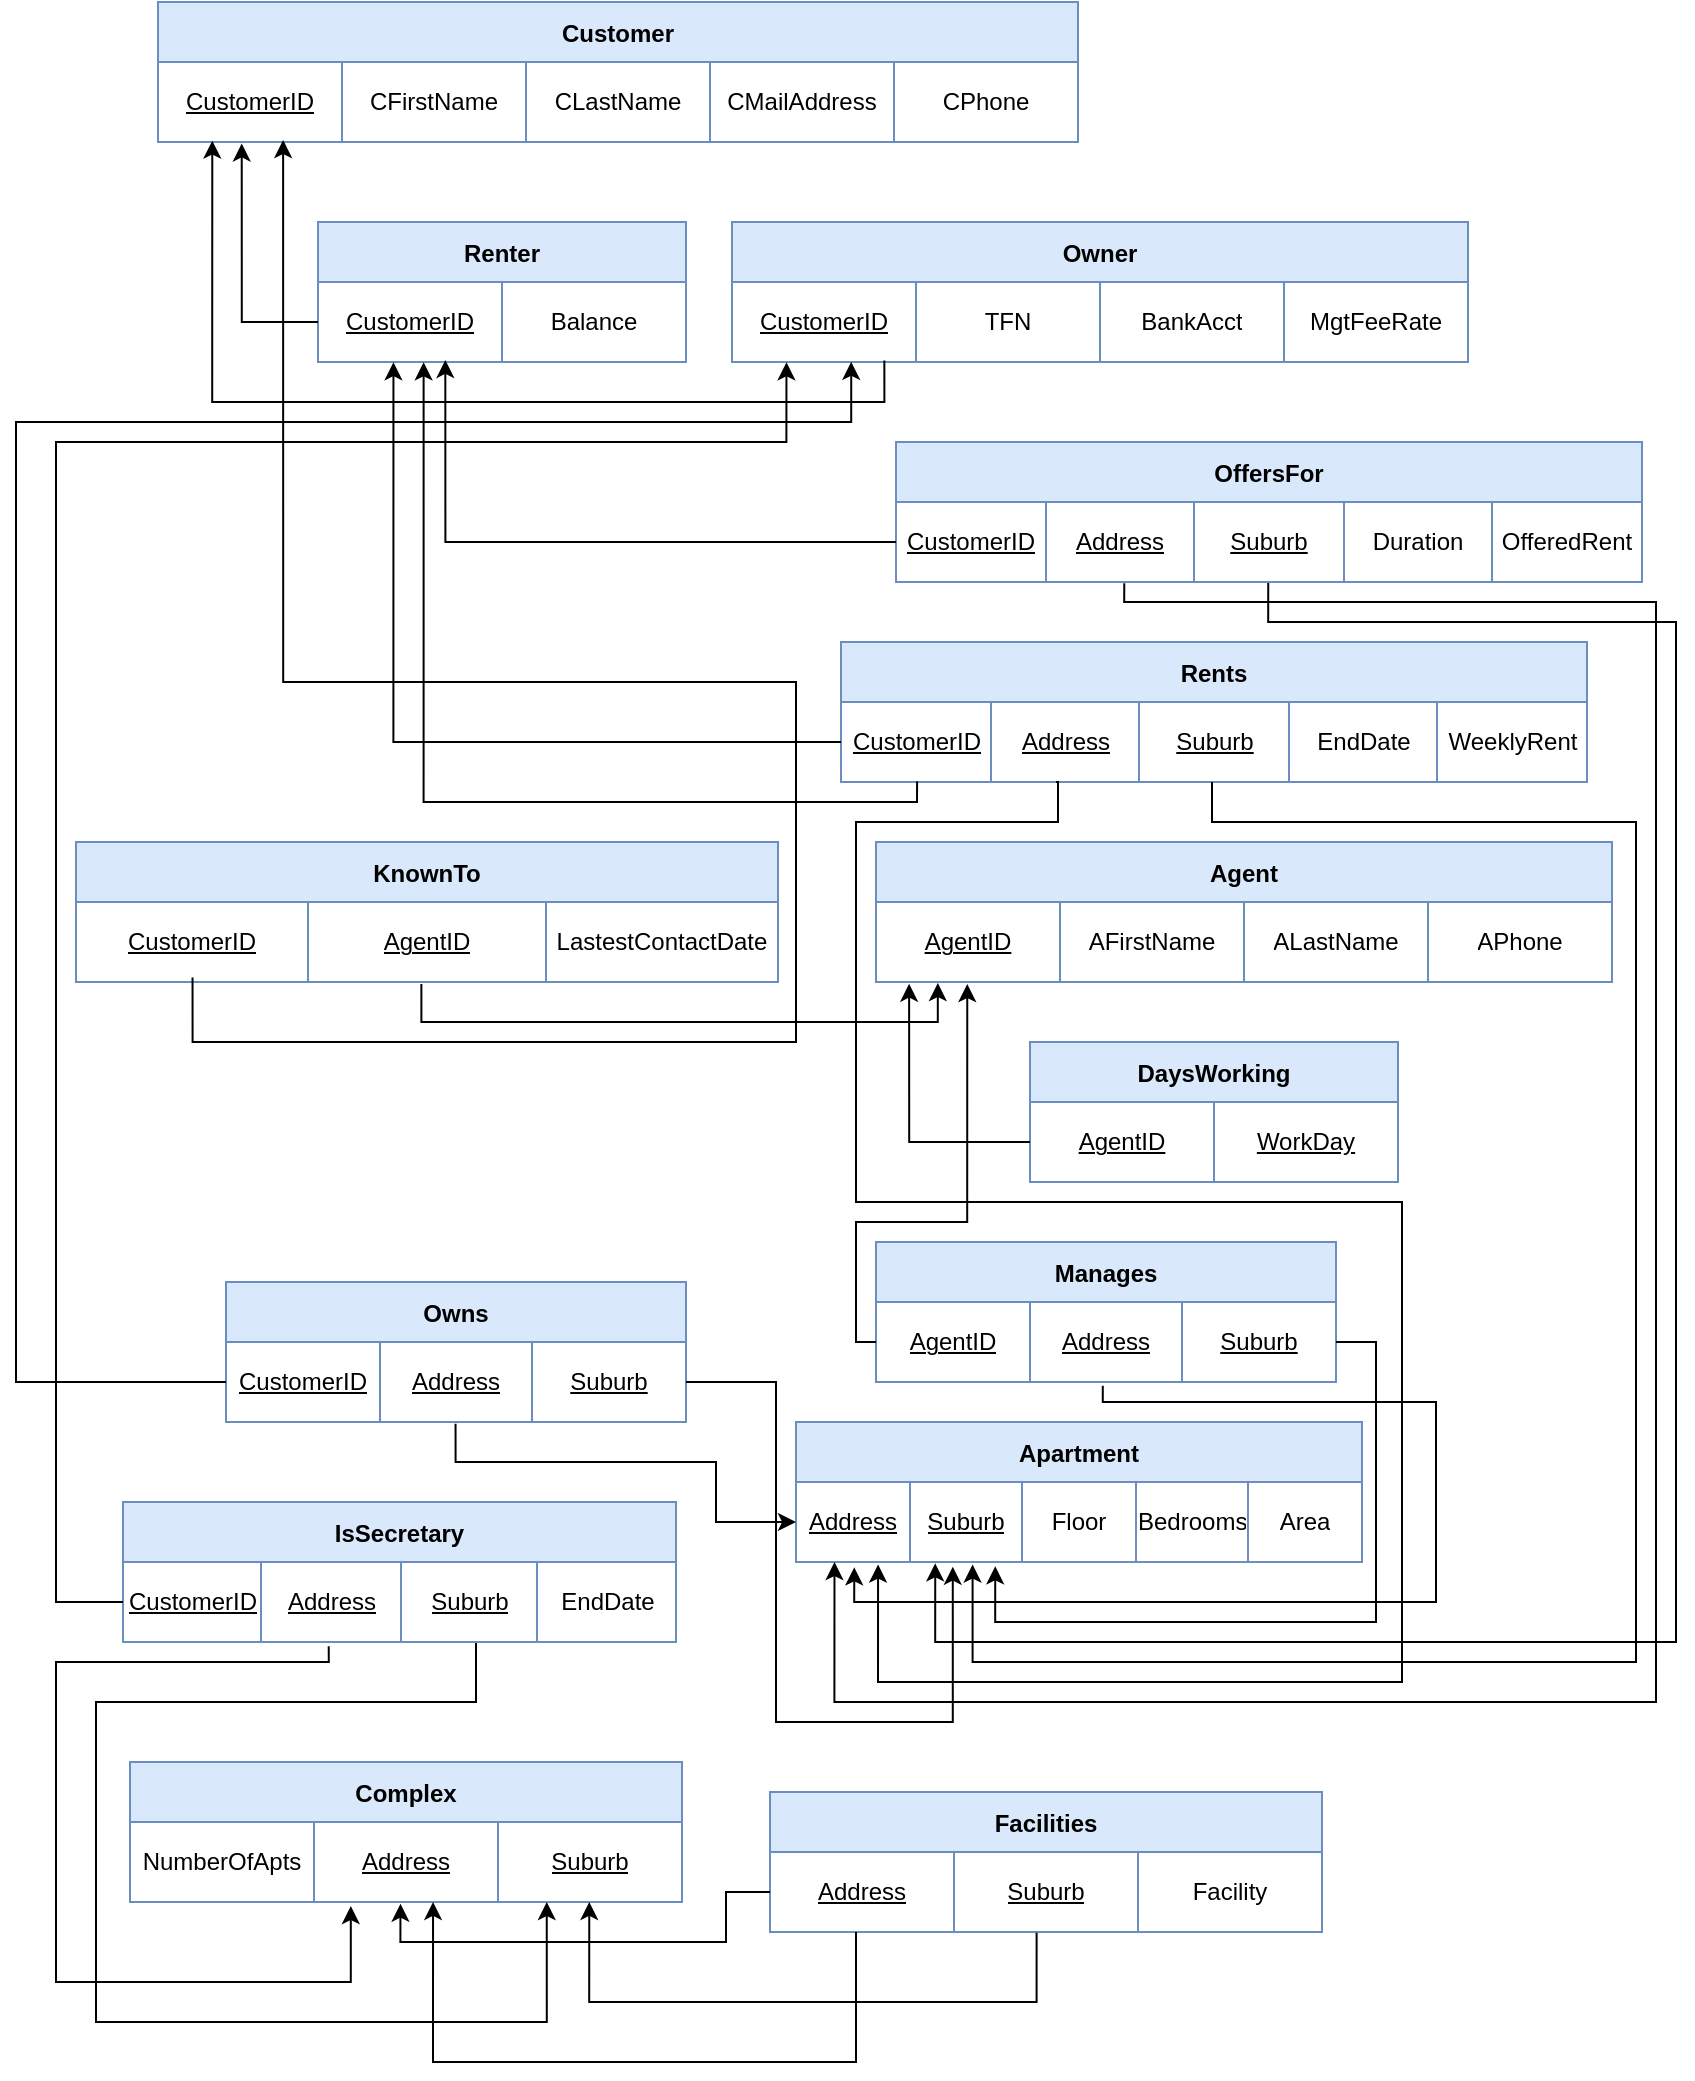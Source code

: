 <mxfile version="24.7.7">
  <diagram name="Page-1" id="ufqYNjg92byhrukvcaqh">
    <mxGraphModel dx="786" dy="455" grid="1" gridSize="10" guides="1" tooltips="1" connect="1" arrows="1" fold="1" page="1" pageScale="1" pageWidth="850" pageHeight="1100" background="none" math="0" shadow="0">
      <root>
        <mxCell id="0" />
        <mxCell id="1" parent="0" />
        <mxCell id="2R5hjLg45iW2WfX7kjv6-1" value="Customer" style="shape=table;startSize=30;container=1;collapsible=0;childLayout=tableLayout;fillColor=#dae8fc;strokeColor=#6c8ebf;fontStyle=1" parent="1" vertex="1">
          <mxGeometry x="81" y="10" width="460" height="70" as="geometry" />
        </mxCell>
        <mxCell id="2R5hjLg45iW2WfX7kjv6-6" value="" style="shape=tableRow;horizontal=0;startSize=0;swimlaneHead=0;swimlaneBody=0;strokeColor=inherit;top=0;left=0;bottom=0;right=0;collapsible=0;dropTarget=0;fillColor=none;points=[[0,0.5],[1,0.5]];portConstraint=eastwest;" parent="2R5hjLg45iW2WfX7kjv6-1" vertex="1">
          <mxGeometry y="30" width="460" height="40" as="geometry" />
        </mxCell>
        <mxCell id="2R5hjLg45iW2WfX7kjv6-7" value="&lt;u&gt;CustomerID&lt;/u&gt;" style="shape=partialRectangle;html=1;whiteSpace=wrap;connectable=0;strokeColor=inherit;overflow=hidden;fillColor=none;top=0;left=0;bottom=0;right=0;pointerEvents=1;fontStyle=0" parent="2R5hjLg45iW2WfX7kjv6-6" vertex="1">
          <mxGeometry width="92" height="40" as="geometry">
            <mxRectangle width="92" height="40" as="alternateBounds" />
          </mxGeometry>
        </mxCell>
        <mxCell id="2R5hjLg45iW2WfX7kjv6-8" value="CFirstName" style="shape=partialRectangle;html=1;whiteSpace=wrap;connectable=0;strokeColor=inherit;overflow=hidden;fillColor=none;top=0;left=0;bottom=0;right=0;pointerEvents=1;" parent="2R5hjLg45iW2WfX7kjv6-6" vertex="1">
          <mxGeometry x="92" width="92" height="40" as="geometry">
            <mxRectangle width="92" height="40" as="alternateBounds" />
          </mxGeometry>
        </mxCell>
        <mxCell id="2R5hjLg45iW2WfX7kjv6-9" value="CLastName" style="shape=partialRectangle;html=1;whiteSpace=wrap;connectable=0;strokeColor=inherit;overflow=hidden;fillColor=none;top=0;left=0;bottom=0;right=0;pointerEvents=1;" parent="2R5hjLg45iW2WfX7kjv6-6" vertex="1">
          <mxGeometry x="184" width="92" height="40" as="geometry">
            <mxRectangle width="92" height="40" as="alternateBounds" />
          </mxGeometry>
        </mxCell>
        <mxCell id="2R5hjLg45iW2WfX7kjv6-35" value="CMailAddress" style="shape=partialRectangle;html=1;whiteSpace=wrap;connectable=0;strokeColor=inherit;overflow=hidden;fillColor=none;top=0;left=0;bottom=0;right=0;pointerEvents=1;" parent="2R5hjLg45iW2WfX7kjv6-6" vertex="1">
          <mxGeometry x="276" width="92" height="40" as="geometry">
            <mxRectangle width="92" height="40" as="alternateBounds" />
          </mxGeometry>
        </mxCell>
        <mxCell id="2R5hjLg45iW2WfX7kjv6-36" value="CPhone" style="shape=partialRectangle;html=1;whiteSpace=wrap;connectable=0;strokeColor=inherit;overflow=hidden;fillColor=none;top=0;left=0;bottom=0;right=0;pointerEvents=1;" parent="2R5hjLg45iW2WfX7kjv6-6" vertex="1">
          <mxGeometry x="368" width="92" height="40" as="geometry">
            <mxRectangle width="92" height="40" as="alternateBounds" />
          </mxGeometry>
        </mxCell>
        <mxCell id="2R5hjLg45iW2WfX7kjv6-38" value="Owner" style="shape=table;startSize=30;container=1;collapsible=0;childLayout=tableLayout;fillColor=#dae8fc;strokeColor=#6c8ebf;fontStyle=1" parent="1" vertex="1">
          <mxGeometry x="368" y="120" width="368" height="70" as="geometry" />
        </mxCell>
        <mxCell id="2R5hjLg45iW2WfX7kjv6-39" value="" style="shape=tableRow;horizontal=0;startSize=0;swimlaneHead=0;swimlaneBody=0;strokeColor=inherit;top=0;left=0;bottom=0;right=0;collapsible=0;dropTarget=0;fillColor=none;points=[[0,0.5],[1,0.5]];portConstraint=eastwest;" parent="2R5hjLg45iW2WfX7kjv6-38" vertex="1">
          <mxGeometry y="30" width="368" height="40" as="geometry" />
        </mxCell>
        <mxCell id="2R5hjLg45iW2WfX7kjv6-119" value="&lt;u&gt;CustomerID&lt;/u&gt;" style="shape=partialRectangle;html=1;whiteSpace=wrap;connectable=0;strokeColor=inherit;overflow=hidden;fillColor=none;top=0;left=0;bottom=0;right=0;pointerEvents=1;" parent="2R5hjLg45iW2WfX7kjv6-39" vertex="1">
          <mxGeometry width="92" height="40" as="geometry">
            <mxRectangle width="92" height="40" as="alternateBounds" />
          </mxGeometry>
        </mxCell>
        <mxCell id="2R5hjLg45iW2WfX7kjv6-41" value="TFN" style="shape=partialRectangle;html=1;whiteSpace=wrap;connectable=0;strokeColor=inherit;overflow=hidden;fillColor=none;top=0;left=0;bottom=0;right=0;pointerEvents=1;" parent="2R5hjLg45iW2WfX7kjv6-39" vertex="1">
          <mxGeometry x="92" width="92" height="40" as="geometry">
            <mxRectangle width="92" height="40" as="alternateBounds" />
          </mxGeometry>
        </mxCell>
        <mxCell id="2R5hjLg45iW2WfX7kjv6-42" value="BankAcct" style="shape=partialRectangle;html=1;whiteSpace=wrap;connectable=0;strokeColor=inherit;overflow=hidden;fillColor=none;top=0;left=0;bottom=0;right=0;pointerEvents=1;" parent="2R5hjLg45iW2WfX7kjv6-39" vertex="1">
          <mxGeometry x="184" width="92" height="40" as="geometry">
            <mxRectangle width="92" height="40" as="alternateBounds" />
          </mxGeometry>
        </mxCell>
        <mxCell id="2R5hjLg45iW2WfX7kjv6-43" value="MgtFeeRate" style="shape=partialRectangle;html=1;whiteSpace=wrap;connectable=0;strokeColor=inherit;overflow=hidden;fillColor=none;top=0;left=0;bottom=0;right=0;pointerEvents=1;" parent="2R5hjLg45iW2WfX7kjv6-39" vertex="1">
          <mxGeometry x="276" width="92" height="40" as="geometry">
            <mxRectangle width="92" height="40" as="alternateBounds" />
          </mxGeometry>
        </mxCell>
        <mxCell id="2R5hjLg45iW2WfX7kjv6-45" value="Renter" style="shape=table;startSize=30;container=1;collapsible=0;childLayout=tableLayout;fillColor=#dae8fc;strokeColor=#6c8ebf;fontStyle=1" parent="1" vertex="1">
          <mxGeometry x="161" y="120" width="184" height="70" as="geometry" />
        </mxCell>
        <mxCell id="2R5hjLg45iW2WfX7kjv6-46" value="" style="shape=tableRow;horizontal=0;startSize=0;swimlaneHead=0;swimlaneBody=0;strokeColor=inherit;top=0;left=0;bottom=0;right=0;collapsible=0;dropTarget=0;fillColor=none;points=[[0,0.5],[1,0.5]];portConstraint=eastwest;" parent="2R5hjLg45iW2WfX7kjv6-45" vertex="1">
          <mxGeometry y="30" width="184" height="40" as="geometry" />
        </mxCell>
        <mxCell id="2R5hjLg45iW2WfX7kjv6-120" value="&lt;u&gt;CustomerID&lt;/u&gt;" style="shape=partialRectangle;html=1;whiteSpace=wrap;connectable=0;strokeColor=inherit;overflow=hidden;fillColor=none;top=0;left=0;bottom=0;right=0;pointerEvents=1;" parent="2R5hjLg45iW2WfX7kjv6-46" vertex="1">
          <mxGeometry width="92" height="40" as="geometry">
            <mxRectangle width="92" height="40" as="alternateBounds" />
          </mxGeometry>
        </mxCell>
        <mxCell id="2R5hjLg45iW2WfX7kjv6-48" value="Balance" style="shape=partialRectangle;html=1;whiteSpace=wrap;connectable=0;strokeColor=inherit;overflow=hidden;fillColor=none;top=0;left=0;bottom=0;right=0;pointerEvents=1;" parent="2R5hjLg45iW2WfX7kjv6-46" vertex="1">
          <mxGeometry x="92" width="92" height="40" as="geometry">
            <mxRectangle width="92" height="40" as="alternateBounds" />
          </mxGeometry>
        </mxCell>
        <mxCell id="2R5hjLg45iW2WfX7kjv6-50" value="Complex" style="shape=table;startSize=30;container=1;collapsible=0;childLayout=tableLayout;fillColor=#dae8fc;strokeColor=#6c8ebf;fontStyle=1" parent="1" vertex="1">
          <mxGeometry x="67" y="890" width="276" height="70" as="geometry" />
        </mxCell>
        <mxCell id="2R5hjLg45iW2WfX7kjv6-51" value="" style="shape=tableRow;horizontal=0;startSize=0;swimlaneHead=0;swimlaneBody=0;strokeColor=inherit;top=0;left=0;bottom=0;right=0;collapsible=0;dropTarget=0;fillColor=none;points=[[0,0.5],[1,0.5]];portConstraint=eastwest;" parent="2R5hjLg45iW2WfX7kjv6-50" vertex="1">
          <mxGeometry y="30" width="276" height="40" as="geometry" />
        </mxCell>
        <mxCell id="2R5hjLg45iW2WfX7kjv6-52" value="NumberOfApts" style="shape=partialRectangle;html=1;whiteSpace=wrap;connectable=0;strokeColor=inherit;overflow=hidden;fillColor=none;top=0;left=0;bottom=0;right=0;pointerEvents=1;" parent="2R5hjLg45iW2WfX7kjv6-51" vertex="1">
          <mxGeometry width="92" height="40" as="geometry">
            <mxRectangle width="92" height="40" as="alternateBounds" />
          </mxGeometry>
        </mxCell>
        <mxCell id="2R5hjLg45iW2WfX7kjv6-53" value="&lt;u&gt;Address&lt;/u&gt;" style="shape=partialRectangle;html=1;whiteSpace=wrap;connectable=0;strokeColor=inherit;overflow=hidden;fillColor=none;top=0;left=0;bottom=0;right=0;pointerEvents=1;" parent="2R5hjLg45iW2WfX7kjv6-51" vertex="1">
          <mxGeometry x="92" width="92" height="40" as="geometry">
            <mxRectangle width="92" height="40" as="alternateBounds" />
          </mxGeometry>
        </mxCell>
        <mxCell id="2R5hjLg45iW2WfX7kjv6-54" value="&lt;u&gt;Suburb&lt;/u&gt;" style="shape=partialRectangle;html=1;whiteSpace=wrap;connectable=0;strokeColor=inherit;overflow=hidden;fillColor=none;top=0;left=0;bottom=0;right=0;pointerEvents=1;" parent="2R5hjLg45iW2WfX7kjv6-51" vertex="1">
          <mxGeometry x="184" width="92" height="40" as="geometry">
            <mxRectangle width="92" height="40" as="alternateBounds" />
          </mxGeometry>
        </mxCell>
        <mxCell id="2R5hjLg45iW2WfX7kjv6-56" value="Facilities" style="shape=table;startSize=30;container=1;collapsible=0;childLayout=tableLayout;fillColor=#dae8fc;strokeColor=#6c8ebf;fontStyle=1" parent="1" vertex="1">
          <mxGeometry x="387" y="905" width="276" height="70" as="geometry" />
        </mxCell>
        <mxCell id="2R5hjLg45iW2WfX7kjv6-57" value="" style="shape=tableRow;horizontal=0;startSize=0;swimlaneHead=0;swimlaneBody=0;strokeColor=inherit;top=0;left=0;bottom=0;right=0;collapsible=0;dropTarget=0;fillColor=none;points=[[0,0.5],[1,0.5]];portConstraint=eastwest;" parent="2R5hjLg45iW2WfX7kjv6-56" vertex="1">
          <mxGeometry y="30" width="276" height="40" as="geometry" />
        </mxCell>
        <mxCell id="2R5hjLg45iW2WfX7kjv6-58" value="&lt;u&gt;Address&lt;/u&gt;" style="shape=partialRectangle;html=1;whiteSpace=wrap;connectable=0;strokeColor=inherit;overflow=hidden;fillColor=none;top=0;left=0;bottom=0;right=0;pointerEvents=1;" parent="2R5hjLg45iW2WfX7kjv6-57" vertex="1">
          <mxGeometry width="92" height="40" as="geometry">
            <mxRectangle width="92" height="40" as="alternateBounds" />
          </mxGeometry>
        </mxCell>
        <mxCell id="2R5hjLg45iW2WfX7kjv6-59" value="&lt;u&gt;Suburb&lt;/u&gt;" style="shape=partialRectangle;html=1;whiteSpace=wrap;connectable=0;strokeColor=inherit;overflow=hidden;fillColor=none;top=0;left=0;bottom=0;right=0;pointerEvents=1;" parent="2R5hjLg45iW2WfX7kjv6-57" vertex="1">
          <mxGeometry x="92" width="92" height="40" as="geometry">
            <mxRectangle width="92" height="40" as="alternateBounds" />
          </mxGeometry>
        </mxCell>
        <mxCell id="2R5hjLg45iW2WfX7kjv6-61" value="Facility" style="shape=partialRectangle;html=1;whiteSpace=wrap;connectable=0;strokeColor=inherit;overflow=hidden;fillColor=none;top=0;left=0;bottom=0;right=0;pointerEvents=1;" parent="2R5hjLg45iW2WfX7kjv6-57" vertex="1">
          <mxGeometry x="184" width="92" height="40" as="geometry">
            <mxRectangle width="92" height="40" as="alternateBounds" />
          </mxGeometry>
        </mxCell>
        <mxCell id="2R5hjLg45iW2WfX7kjv6-70" style="edgeStyle=orthogonalEdgeStyle;rounded=0;orthogonalLoop=1;jettySize=auto;html=1;exitX=0;exitY=0.5;exitDx=0;exitDy=0;entryX=0.49;entryY=1.021;entryDx=0;entryDy=0;entryPerimeter=0;" parent="1" source="2R5hjLg45iW2WfX7kjv6-57" target="2R5hjLg45iW2WfX7kjv6-51" edge="1">
          <mxGeometry relative="1" as="geometry">
            <mxPoint x="217" y="940" as="targetPoint" />
          </mxGeometry>
        </mxCell>
        <mxCell id="2R5hjLg45iW2WfX7kjv6-72" value="Apartment" style="shape=table;startSize=30;container=1;collapsible=0;childLayout=tableLayout;fillColor=#dae8fc;strokeColor=#6c8ebf;fontStyle=1" parent="1" vertex="1">
          <mxGeometry x="400" y="720" width="283" height="70" as="geometry" />
        </mxCell>
        <mxCell id="2R5hjLg45iW2WfX7kjv6-73" value="" style="shape=tableRow;horizontal=0;startSize=0;swimlaneHead=0;swimlaneBody=0;strokeColor=inherit;top=0;left=0;bottom=0;right=0;collapsible=0;dropTarget=0;fillColor=none;points=[[0,0.5],[1,0.5]];portConstraint=eastwest;" parent="2R5hjLg45iW2WfX7kjv6-72" vertex="1">
          <mxGeometry y="30" width="283" height="40" as="geometry" />
        </mxCell>
        <mxCell id="2R5hjLg45iW2WfX7kjv6-192" value="&lt;u&gt;Address&lt;/u&gt;" style="shape=partialRectangle;html=1;whiteSpace=wrap;connectable=0;strokeColor=inherit;overflow=hidden;fillColor=none;top=0;left=0;bottom=0;right=0;pointerEvents=1;" parent="2R5hjLg45iW2WfX7kjv6-73" vertex="1">
          <mxGeometry width="57" height="40" as="geometry">
            <mxRectangle width="57" height="40" as="alternateBounds" />
          </mxGeometry>
        </mxCell>
        <mxCell id="2R5hjLg45iW2WfX7kjv6-191" value="&lt;u&gt;Suburb&lt;/u&gt;" style="shape=partialRectangle;html=1;whiteSpace=wrap;connectable=0;strokeColor=inherit;overflow=hidden;fillColor=none;top=0;left=0;bottom=0;right=0;pointerEvents=1;" parent="2R5hjLg45iW2WfX7kjv6-73" vertex="1">
          <mxGeometry x="57" width="56" height="40" as="geometry">
            <mxRectangle width="56" height="40" as="alternateBounds" />
          </mxGeometry>
        </mxCell>
        <mxCell id="2R5hjLg45iW2WfX7kjv6-185" value="Floor" style="shape=partialRectangle;html=1;whiteSpace=wrap;connectable=0;strokeColor=inherit;overflow=hidden;fillColor=none;top=0;left=0;bottom=0;right=0;pointerEvents=1;" parent="2R5hjLg45iW2WfX7kjv6-73" vertex="1">
          <mxGeometry x="113" width="57" height="40" as="geometry">
            <mxRectangle width="57" height="40" as="alternateBounds" />
          </mxGeometry>
        </mxCell>
        <mxCell id="2R5hjLg45iW2WfX7kjv6-75" value="Bedrooms" style="shape=partialRectangle;html=1;whiteSpace=wrap;connectable=0;strokeColor=inherit;overflow=hidden;fillColor=none;top=0;left=0;bottom=0;right=0;pointerEvents=1;" parent="2R5hjLg45iW2WfX7kjv6-73" vertex="1">
          <mxGeometry x="170" width="56" height="40" as="geometry">
            <mxRectangle width="56" height="40" as="alternateBounds" />
          </mxGeometry>
        </mxCell>
        <mxCell id="2R5hjLg45iW2WfX7kjv6-76" value="Area" style="shape=partialRectangle;html=1;whiteSpace=wrap;connectable=0;strokeColor=inherit;overflow=hidden;fillColor=none;top=0;left=0;bottom=0;right=0;pointerEvents=1;" parent="2R5hjLg45iW2WfX7kjv6-73" vertex="1">
          <mxGeometry x="226" width="57" height="40" as="geometry">
            <mxRectangle width="57" height="40" as="alternateBounds" />
          </mxGeometry>
        </mxCell>
        <mxCell id="2R5hjLg45iW2WfX7kjv6-98" value="Rents" style="shape=table;startSize=30;container=1;collapsible=0;childLayout=tableLayout;fillColor=#dae8fc;strokeColor=#6c8ebf;fontStyle=1" parent="1" vertex="1">
          <mxGeometry x="422.5" y="330" width="373" height="70" as="geometry" />
        </mxCell>
        <mxCell id="2R5hjLg45iW2WfX7kjv6-99" value="" style="shape=tableRow;horizontal=0;startSize=0;swimlaneHead=0;swimlaneBody=0;strokeColor=inherit;top=0;left=0;bottom=0;right=0;collapsible=0;dropTarget=0;fillColor=none;points=[[0,0.5],[1,0.5]];portConstraint=eastwest;" parent="2R5hjLg45iW2WfX7kjv6-98" vertex="1">
          <mxGeometry y="30" width="373" height="40" as="geometry" />
        </mxCell>
        <mxCell id="2R5hjLg45iW2WfX7kjv6-188" value="&lt;u&gt;CustomerID&lt;/u&gt;" style="shape=partialRectangle;html=1;whiteSpace=wrap;connectable=0;strokeColor=inherit;overflow=hidden;fillColor=none;top=0;left=0;bottom=0;right=0;pointerEvents=1;" parent="2R5hjLg45iW2WfX7kjv6-99" vertex="1">
          <mxGeometry width="75" height="40" as="geometry">
            <mxRectangle width="75" height="40" as="alternateBounds" />
          </mxGeometry>
        </mxCell>
        <mxCell id="uMOkb7s-mbqFwhFYtsc3-22" value="&lt;u&gt;Address&lt;/u&gt;" style="shape=partialRectangle;html=1;whiteSpace=wrap;connectable=0;strokeColor=inherit;overflow=hidden;fillColor=none;top=0;left=0;bottom=0;right=0;pointerEvents=1;" parent="2R5hjLg45iW2WfX7kjv6-99" vertex="1">
          <mxGeometry x="75" width="74" height="40" as="geometry">
            <mxRectangle width="74" height="40" as="alternateBounds" />
          </mxGeometry>
        </mxCell>
        <mxCell id="uMOkb7s-mbqFwhFYtsc3-23" value="&lt;u&gt;Suburb&lt;/u&gt;" style="shape=partialRectangle;html=1;whiteSpace=wrap;connectable=0;strokeColor=inherit;overflow=hidden;fillColor=none;top=0;left=0;bottom=0;right=0;pointerEvents=1;" parent="2R5hjLg45iW2WfX7kjv6-99" vertex="1">
          <mxGeometry x="149" width="75" height="40" as="geometry">
            <mxRectangle width="75" height="40" as="alternateBounds" />
          </mxGeometry>
        </mxCell>
        <mxCell id="2R5hjLg45iW2WfX7kjv6-100" value="EndDate" style="shape=partialRectangle;html=1;whiteSpace=wrap;connectable=0;strokeColor=inherit;overflow=hidden;fillColor=none;top=0;left=0;bottom=0;right=0;pointerEvents=1;" parent="2R5hjLg45iW2WfX7kjv6-99" vertex="1">
          <mxGeometry x="224" width="74" height="40" as="geometry">
            <mxRectangle width="74" height="40" as="alternateBounds" />
          </mxGeometry>
        </mxCell>
        <mxCell id="2R5hjLg45iW2WfX7kjv6-101" value="WeeklyRent" style="shape=partialRectangle;html=1;whiteSpace=wrap;connectable=0;strokeColor=inherit;overflow=hidden;fillColor=none;top=0;left=0;bottom=0;right=0;pointerEvents=1;" parent="2R5hjLg45iW2WfX7kjv6-99" vertex="1">
          <mxGeometry x="298" width="75" height="40" as="geometry">
            <mxRectangle width="75" height="40" as="alternateBounds" />
          </mxGeometry>
        </mxCell>
        <mxCell id="2R5hjLg45iW2WfX7kjv6-106" value="KnownTo" style="shape=table;startSize=30;container=1;collapsible=0;childLayout=tableLayout;fillColor=#dae8fc;strokeColor=#6c8ebf;fontStyle=1" parent="1" vertex="1">
          <mxGeometry x="40" y="430" width="351" height="70" as="geometry" />
        </mxCell>
        <mxCell id="2R5hjLg45iW2WfX7kjv6-107" value="" style="shape=tableRow;horizontal=0;startSize=0;swimlaneHead=0;swimlaneBody=0;strokeColor=inherit;top=0;left=0;bottom=0;right=0;collapsible=0;dropTarget=0;fillColor=none;points=[[0,0.5],[1,0.5]];portConstraint=eastwest;" parent="2R5hjLg45iW2WfX7kjv6-106" vertex="1">
          <mxGeometry y="30" width="351" height="40" as="geometry" />
        </mxCell>
        <mxCell id="2R5hjLg45iW2WfX7kjv6-126" value="&lt;u&gt;CustomerID&lt;/u&gt;" style="shape=partialRectangle;html=1;whiteSpace=wrap;connectable=0;strokeColor=inherit;overflow=hidden;fillColor=none;top=0;left=0;bottom=0;right=0;pointerEvents=1;" parent="2R5hjLg45iW2WfX7kjv6-107" vertex="1">
          <mxGeometry width="116" height="40" as="geometry">
            <mxRectangle width="116" height="40" as="alternateBounds" />
          </mxGeometry>
        </mxCell>
        <mxCell id="2R5hjLg45iW2WfX7kjv6-127" value="&lt;u&gt;AgentID&lt;/u&gt;" style="shape=partialRectangle;html=1;whiteSpace=wrap;connectable=0;strokeColor=inherit;overflow=hidden;fillColor=none;top=0;left=0;bottom=0;right=0;pointerEvents=1;" parent="2R5hjLg45iW2WfX7kjv6-107" vertex="1">
          <mxGeometry x="116" width="119" height="40" as="geometry">
            <mxRectangle width="119" height="40" as="alternateBounds" />
          </mxGeometry>
        </mxCell>
        <mxCell id="2R5hjLg45iW2WfX7kjv6-108" value="LastestContactDate" style="shape=partialRectangle;html=1;whiteSpace=wrap;connectable=0;strokeColor=inherit;overflow=hidden;fillColor=none;top=0;left=0;bottom=0;right=0;pointerEvents=1;" parent="2R5hjLg45iW2WfX7kjv6-107" vertex="1">
          <mxGeometry x="235" width="116" height="40" as="geometry">
            <mxRectangle width="116" height="40" as="alternateBounds" />
          </mxGeometry>
        </mxCell>
        <mxCell id="uMOkb7s-mbqFwhFYtsc3-52" style="edgeStyle=orthogonalEdgeStyle;rounded=0;orthogonalLoop=1;jettySize=auto;html=1;entryX=0.755;entryY=1;entryDx=0;entryDy=0;entryPerimeter=0;" parent="1" source="2R5hjLg45iW2WfX7kjv6-113" target="2R5hjLg45iW2WfX7kjv6-51" edge="1">
          <mxGeometry relative="1" as="geometry">
            <mxPoint x="140" y="870" as="targetPoint" />
            <Array as="points">
              <mxPoint x="240" y="860" />
              <mxPoint x="50" y="860" />
              <mxPoint x="50" y="1020" />
              <mxPoint x="275" y="1020" />
            </Array>
          </mxGeometry>
        </mxCell>
        <mxCell id="2R5hjLg45iW2WfX7kjv6-113" value="IsSecretary" style="shape=table;startSize=30;container=1;collapsible=0;childLayout=tableLayout;fillColor=#dae8fc;strokeColor=#6c8ebf;fontStyle=1" parent="1" vertex="1">
          <mxGeometry x="63.5" y="760" width="276.5" height="70" as="geometry" />
        </mxCell>
        <mxCell id="2R5hjLg45iW2WfX7kjv6-114" value="" style="shape=tableRow;horizontal=0;startSize=0;swimlaneHead=0;swimlaneBody=0;strokeColor=inherit;top=0;left=0;bottom=0;right=0;collapsible=0;dropTarget=0;fillColor=none;points=[[0,0.5],[1,0.5]];portConstraint=eastwest;" parent="2R5hjLg45iW2WfX7kjv6-113" vertex="1">
          <mxGeometry y="30" width="276.5" height="40" as="geometry" />
        </mxCell>
        <mxCell id="uMOkb7s-mbqFwhFYtsc3-53" value="&lt;u&gt;CustomerID&lt;/u&gt;" style="shape=partialRectangle;html=1;whiteSpace=wrap;connectable=0;strokeColor=inherit;overflow=hidden;fillColor=none;top=0;left=0;bottom=0;right=0;pointerEvents=1;" parent="2R5hjLg45iW2WfX7kjv6-114" vertex="1">
          <mxGeometry width="69" height="40" as="geometry">
            <mxRectangle width="69" height="40" as="alternateBounds" />
          </mxGeometry>
        </mxCell>
        <mxCell id="uMOkb7s-mbqFwhFYtsc3-45" value="&lt;u&gt;Address&lt;/u&gt;" style="shape=partialRectangle;html=1;whiteSpace=wrap;connectable=0;strokeColor=inherit;overflow=hidden;fillColor=none;top=0;left=0;bottom=0;right=0;pointerEvents=1;" parent="2R5hjLg45iW2WfX7kjv6-114" vertex="1">
          <mxGeometry x="69" width="70" height="40" as="geometry">
            <mxRectangle width="70" height="40" as="alternateBounds" />
          </mxGeometry>
        </mxCell>
        <mxCell id="uMOkb7s-mbqFwhFYtsc3-46" value="&lt;u&gt;Suburb&lt;/u&gt;" style="shape=partialRectangle;html=1;whiteSpace=wrap;connectable=0;strokeColor=inherit;overflow=hidden;fillColor=none;top=0;left=0;bottom=0;right=0;pointerEvents=1;" parent="2R5hjLg45iW2WfX7kjv6-114" vertex="1">
          <mxGeometry x="139" width="68" height="40" as="geometry">
            <mxRectangle width="68" height="40" as="alternateBounds" />
          </mxGeometry>
        </mxCell>
        <mxCell id="2R5hjLg45iW2WfX7kjv6-115" value="EndDate" style="shape=partialRectangle;html=1;whiteSpace=wrap;connectable=0;strokeColor=inherit;overflow=hidden;fillColor=none;top=0;left=0;bottom=0;right=0;pointerEvents=1;" parent="2R5hjLg45iW2WfX7kjv6-114" vertex="1">
          <mxGeometry x="207" width="70" height="40" as="geometry">
            <mxRectangle width="70" height="40" as="alternateBounds" />
          </mxGeometry>
        </mxCell>
        <mxCell id="2R5hjLg45iW2WfX7kjv6-124" style="edgeStyle=orthogonalEdgeStyle;rounded=0;orthogonalLoop=1;jettySize=auto;html=1;entryX=0.091;entryY=1.018;entryDx=0;entryDy=0;entryPerimeter=0;exitX=0;exitY=0.5;exitDx=0;exitDy=0;" parent="1" source="2R5hjLg45iW2WfX7kjv6-46" target="2R5hjLg45iW2WfX7kjv6-6" edge="1">
          <mxGeometry relative="1" as="geometry">
            <Array as="points">
              <mxPoint x="123" y="170" />
            </Array>
          </mxGeometry>
        </mxCell>
        <mxCell id="2R5hjLg45iW2WfX7kjv6-125" style="edgeStyle=orthogonalEdgeStyle;rounded=0;orthogonalLoop=1;jettySize=auto;html=1;exitX=0.207;exitY=0.98;exitDx=0;exitDy=0;exitPerimeter=0;entryX=0.059;entryY=0.983;entryDx=0;entryDy=0;entryPerimeter=0;" parent="1" source="2R5hjLg45iW2WfX7kjv6-39" target="2R5hjLg45iW2WfX7kjv6-6" edge="1">
          <mxGeometry relative="1" as="geometry">
            <mxPoint x="281.0" y="250" as="targetPoint" />
          </mxGeometry>
        </mxCell>
        <mxCell id="2R5hjLg45iW2WfX7kjv6-77" value="Agent" style="shape=table;startSize=30;container=1;collapsible=0;childLayout=tableLayout;fillColor=#dae8fc;strokeColor=#6c8ebf;fontStyle=1" parent="1" vertex="1">
          <mxGeometry x="440" y="430" width="368" height="70" as="geometry" />
        </mxCell>
        <mxCell id="2R5hjLg45iW2WfX7kjv6-78" value="" style="shape=tableRow;horizontal=0;startSize=0;swimlaneHead=0;swimlaneBody=0;strokeColor=inherit;top=0;left=0;bottom=0;right=0;collapsible=0;dropTarget=0;fillColor=none;points=[[0,0.5],[1,0.5]];portConstraint=eastwest;" parent="2R5hjLg45iW2WfX7kjv6-77" vertex="1">
          <mxGeometry y="30" width="368" height="40" as="geometry" />
        </mxCell>
        <mxCell id="2R5hjLg45iW2WfX7kjv6-79" value="&lt;u&gt;AgentID&lt;/u&gt;" style="shape=partialRectangle;html=1;whiteSpace=wrap;connectable=0;strokeColor=inherit;overflow=hidden;fillColor=none;top=0;left=0;bottom=0;right=0;pointerEvents=1;" parent="2R5hjLg45iW2WfX7kjv6-78" vertex="1">
          <mxGeometry width="92" height="40" as="geometry">
            <mxRectangle width="92" height="40" as="alternateBounds" />
          </mxGeometry>
        </mxCell>
        <mxCell id="2R5hjLg45iW2WfX7kjv6-80" value="AFirstName" style="shape=partialRectangle;html=1;whiteSpace=wrap;connectable=0;strokeColor=inherit;overflow=hidden;fillColor=none;top=0;left=0;bottom=0;right=0;pointerEvents=1;" parent="2R5hjLg45iW2WfX7kjv6-78" vertex="1">
          <mxGeometry x="92" width="92" height="40" as="geometry">
            <mxRectangle width="92" height="40" as="alternateBounds" />
          </mxGeometry>
        </mxCell>
        <mxCell id="2R5hjLg45iW2WfX7kjv6-81" value="ALastName" style="shape=partialRectangle;html=1;whiteSpace=wrap;connectable=0;strokeColor=inherit;overflow=hidden;fillColor=none;top=0;left=0;bottom=0;right=0;pointerEvents=1;" parent="2R5hjLg45iW2WfX7kjv6-78" vertex="1">
          <mxGeometry x="184" width="92" height="40" as="geometry">
            <mxRectangle width="92" height="40" as="alternateBounds" />
          </mxGeometry>
        </mxCell>
        <mxCell id="2R5hjLg45iW2WfX7kjv6-82" value="APhone" style="shape=partialRectangle;html=1;whiteSpace=wrap;connectable=0;strokeColor=inherit;overflow=hidden;fillColor=none;top=0;left=0;bottom=0;right=0;pointerEvents=1;" parent="2R5hjLg45iW2WfX7kjv6-78" vertex="1">
          <mxGeometry x="276" width="92" height="40" as="geometry">
            <mxRectangle width="92" height="40" as="alternateBounds" />
          </mxGeometry>
        </mxCell>
        <mxCell id="2R5hjLg45iW2WfX7kjv6-84" value="DaysWorking" style="shape=table;startSize=30;container=1;collapsible=0;childLayout=tableLayout;fillColor=#dae8fc;strokeColor=#6c8ebf;fontStyle=1" parent="1" vertex="1">
          <mxGeometry x="517" y="530" width="184" height="70" as="geometry" />
        </mxCell>
        <mxCell id="2R5hjLg45iW2WfX7kjv6-85" value="" style="shape=tableRow;horizontal=0;startSize=0;swimlaneHead=0;swimlaneBody=0;strokeColor=inherit;top=0;left=0;bottom=0;right=0;collapsible=0;dropTarget=0;fillColor=none;points=[[0,0.5],[1,0.5]];portConstraint=eastwest;" parent="2R5hjLg45iW2WfX7kjv6-84" vertex="1">
          <mxGeometry y="30" width="184" height="40" as="geometry" />
        </mxCell>
        <mxCell id="2R5hjLg45iW2WfX7kjv6-86" value="&lt;u&gt;AgentID&lt;/u&gt;" style="shape=partialRectangle;html=1;whiteSpace=wrap;connectable=0;strokeColor=inherit;overflow=hidden;fillColor=none;top=0;left=0;bottom=0;right=0;pointerEvents=1;" parent="2R5hjLg45iW2WfX7kjv6-85" vertex="1">
          <mxGeometry width="92" height="40" as="geometry">
            <mxRectangle width="92" height="40" as="alternateBounds" />
          </mxGeometry>
        </mxCell>
        <mxCell id="2R5hjLg45iW2WfX7kjv6-87" value="&lt;u&gt;WorkDay&lt;/u&gt;" style="shape=partialRectangle;html=1;whiteSpace=wrap;connectable=0;strokeColor=inherit;overflow=hidden;fillColor=none;top=0;left=0;bottom=0;right=0;pointerEvents=1;" parent="2R5hjLg45iW2WfX7kjv6-85" vertex="1">
          <mxGeometry x="92" width="92" height="40" as="geometry">
            <mxRectangle width="92" height="40" as="alternateBounds" />
          </mxGeometry>
        </mxCell>
        <mxCell id="2R5hjLg45iW2WfX7kjv6-160" style="edgeStyle=orthogonalEdgeStyle;rounded=0;orthogonalLoop=1;jettySize=auto;html=1;exitX=0.166;exitY=0.945;exitDx=0;exitDy=0;exitPerimeter=0;entryX=0.136;entryY=0.976;entryDx=0;entryDy=0;entryPerimeter=0;" parent="1" source="2R5hjLg45iW2WfX7kjv6-107" target="2R5hjLg45iW2WfX7kjv6-6" edge="1">
          <mxGeometry relative="1" as="geometry">
            <Array as="points">
              <mxPoint x="98" y="530" />
              <mxPoint x="400" y="530" />
              <mxPoint x="400" y="350" />
              <mxPoint x="144" y="350" />
            </Array>
          </mxGeometry>
        </mxCell>
        <mxCell id="2R5hjLg45iW2WfX7kjv6-161" style="edgeStyle=orthogonalEdgeStyle;rounded=0;orthogonalLoop=1;jettySize=auto;html=1;entryX=0.084;entryY=1.013;entryDx=0;entryDy=0;entryPerimeter=0;exitX=0.492;exitY=1.024;exitDx=0;exitDy=0;exitPerimeter=0;" parent="1" source="2R5hjLg45iW2WfX7kjv6-107" target="2R5hjLg45iW2WfX7kjv6-78" edge="1">
          <mxGeometry relative="1" as="geometry">
            <Array as="points">
              <mxPoint x="213" y="520" />
              <mxPoint x="471" y="520" />
            </Array>
          </mxGeometry>
        </mxCell>
        <mxCell id="2R5hjLg45iW2WfX7kjv6-172" style="edgeStyle=orthogonalEdgeStyle;rounded=0;orthogonalLoop=1;jettySize=auto;html=1;entryX=0.549;entryY=0.999;entryDx=0;entryDy=0;entryPerimeter=0;" parent="1" source="2R5hjLg45iW2WfX7kjv6-56" target="2R5hjLg45iW2WfX7kjv6-51" edge="1">
          <mxGeometry relative="1" as="geometry">
            <Array as="points">
              <mxPoint x="430" y="1040" />
              <mxPoint x="218" y="1040" />
            </Array>
          </mxGeometry>
        </mxCell>
        <mxCell id="2R5hjLg45iW2WfX7kjv6-189" style="edgeStyle=orthogonalEdgeStyle;rounded=0;orthogonalLoop=1;jettySize=auto;html=1;entryX=0.205;entryY=1.003;entryDx=0;entryDy=0;entryPerimeter=0;" parent="1" source="2R5hjLg45iW2WfX7kjv6-99" target="2R5hjLg45iW2WfX7kjv6-46" edge="1">
          <mxGeometry relative="1" as="geometry" />
        </mxCell>
        <mxCell id="uMOkb7s-mbqFwhFYtsc3-1" value="Manages" style="shape=table;startSize=30;container=1;collapsible=0;childLayout=tableLayout;fillColor=#dae8fc;strokeColor=#6c8ebf;fontStyle=1" parent="1" vertex="1">
          <mxGeometry x="440" y="630" width="230" height="70" as="geometry" />
        </mxCell>
        <mxCell id="uMOkb7s-mbqFwhFYtsc3-2" value="" style="shape=tableRow;horizontal=0;startSize=0;swimlaneHead=0;swimlaneBody=0;strokeColor=inherit;top=0;left=0;bottom=0;right=0;collapsible=0;dropTarget=0;fillColor=none;points=[[0,0.5],[1,0.5]];portConstraint=eastwest;" parent="uMOkb7s-mbqFwhFYtsc3-1" vertex="1">
          <mxGeometry y="30" width="230" height="40" as="geometry" />
        </mxCell>
        <mxCell id="uMOkb7s-mbqFwhFYtsc3-6" value="&lt;u&gt;AgentID&lt;/u&gt;" style="shape=partialRectangle;html=1;whiteSpace=wrap;connectable=0;strokeColor=inherit;overflow=hidden;fillColor=none;top=0;left=0;bottom=0;right=0;pointerEvents=1;" parent="uMOkb7s-mbqFwhFYtsc3-2" vertex="1">
          <mxGeometry width="77" height="40" as="geometry">
            <mxRectangle width="77" height="40" as="alternateBounds" />
          </mxGeometry>
        </mxCell>
        <mxCell id="uMOkb7s-mbqFwhFYtsc3-3" value="&lt;u&gt;Address&lt;/u&gt;" style="shape=partialRectangle;html=1;whiteSpace=wrap;connectable=0;strokeColor=inherit;overflow=hidden;fillColor=none;top=0;left=0;bottom=0;right=0;pointerEvents=1;" parent="uMOkb7s-mbqFwhFYtsc3-2" vertex="1">
          <mxGeometry x="77" width="76" height="40" as="geometry">
            <mxRectangle width="76" height="40" as="alternateBounds" />
          </mxGeometry>
        </mxCell>
        <mxCell id="uMOkb7s-mbqFwhFYtsc3-4" value="&lt;u&gt;Suburb&lt;/u&gt;" style="shape=partialRectangle;html=1;whiteSpace=wrap;connectable=0;strokeColor=inherit;overflow=hidden;fillColor=none;top=0;left=0;bottom=0;right=0;pointerEvents=1;" parent="uMOkb7s-mbqFwhFYtsc3-2" vertex="1">
          <mxGeometry x="153" width="77" height="40" as="geometry">
            <mxRectangle width="77" height="40" as="alternateBounds" />
          </mxGeometry>
        </mxCell>
        <mxCell id="uMOkb7s-mbqFwhFYtsc3-7" value="Owns" style="shape=table;startSize=30;container=1;collapsible=0;childLayout=tableLayout;fillColor=#dae8fc;strokeColor=#6c8ebf;fontStyle=1" parent="1" vertex="1">
          <mxGeometry x="115" y="650" width="230" height="70" as="geometry" />
        </mxCell>
        <mxCell id="uMOkb7s-mbqFwhFYtsc3-8" value="" style="shape=tableRow;horizontal=0;startSize=0;swimlaneHead=0;swimlaneBody=0;strokeColor=inherit;top=0;left=0;bottom=0;right=0;collapsible=0;dropTarget=0;fillColor=none;points=[[0,0.5],[1,0.5]];portConstraint=eastwest;" parent="uMOkb7s-mbqFwhFYtsc3-7" vertex="1">
          <mxGeometry y="30" width="230" height="40" as="geometry" />
        </mxCell>
        <mxCell id="uMOkb7s-mbqFwhFYtsc3-9" value="&lt;u&gt;CustomerID&lt;/u&gt;" style="shape=partialRectangle;html=1;whiteSpace=wrap;connectable=0;strokeColor=inherit;overflow=hidden;fillColor=none;top=0;left=0;bottom=0;right=0;pointerEvents=1;" parent="uMOkb7s-mbqFwhFYtsc3-8" vertex="1">
          <mxGeometry width="77" height="40" as="geometry">
            <mxRectangle width="77" height="40" as="alternateBounds" />
          </mxGeometry>
        </mxCell>
        <mxCell id="uMOkb7s-mbqFwhFYtsc3-10" value="&lt;u&gt;Address&lt;/u&gt;" style="shape=partialRectangle;html=1;whiteSpace=wrap;connectable=0;strokeColor=inherit;overflow=hidden;fillColor=none;top=0;left=0;bottom=0;right=0;pointerEvents=1;" parent="uMOkb7s-mbqFwhFYtsc3-8" vertex="1">
          <mxGeometry x="77" width="76" height="40" as="geometry">
            <mxRectangle width="76" height="40" as="alternateBounds" />
          </mxGeometry>
        </mxCell>
        <mxCell id="uMOkb7s-mbqFwhFYtsc3-11" value="&lt;u&gt;Suburb&lt;/u&gt;" style="shape=partialRectangle;html=1;whiteSpace=wrap;connectable=0;strokeColor=inherit;overflow=hidden;fillColor=none;top=0;left=0;bottom=0;right=0;pointerEvents=1;" parent="uMOkb7s-mbqFwhFYtsc3-8" vertex="1">
          <mxGeometry x="153" width="77" height="40" as="geometry">
            <mxRectangle width="77" height="40" as="alternateBounds" />
          </mxGeometry>
        </mxCell>
        <mxCell id="uMOkb7s-mbqFwhFYtsc3-24" style="edgeStyle=orthogonalEdgeStyle;rounded=0;orthogonalLoop=1;jettySize=auto;html=1;exitX=0.102;exitY=0.99;exitDx=0;exitDy=0;exitPerimeter=0;entryX=0.287;entryY=1.004;entryDx=0;entryDy=0;entryPerimeter=0;" parent="1" source="2R5hjLg45iW2WfX7kjv6-99" target="2R5hjLg45iW2WfX7kjv6-46" edge="1">
          <mxGeometry relative="1" as="geometry">
            <mxPoint x="290" y="280" as="targetPoint" />
            <Array as="points">
              <mxPoint x="461" y="410" />
              <mxPoint x="214" y="410" />
            </Array>
          </mxGeometry>
        </mxCell>
        <mxCell id="uMOkb7s-mbqFwhFYtsc3-25" style="edgeStyle=orthogonalEdgeStyle;rounded=0;orthogonalLoop=1;jettySize=auto;html=1;entryX=0.145;entryY=1.032;entryDx=0;entryDy=0;entryPerimeter=0;" parent="1" target="2R5hjLg45iW2WfX7kjv6-73" edge="1">
          <mxGeometry relative="1" as="geometry">
            <mxPoint x="430" y="830" as="targetPoint" />
            <mxPoint x="530" y="400" as="sourcePoint" />
            <Array as="points">
              <mxPoint x="531" y="420" />
              <mxPoint x="430" y="420" />
              <mxPoint x="430" y="610" />
              <mxPoint x="703" y="610" />
              <mxPoint x="703" y="850" />
              <mxPoint x="441" y="850" />
            </Array>
          </mxGeometry>
        </mxCell>
        <mxCell id="uMOkb7s-mbqFwhFYtsc3-26" style="edgeStyle=orthogonalEdgeStyle;rounded=0;orthogonalLoop=1;jettySize=auto;html=1;entryX=0.312;entryY=1.032;entryDx=0;entryDy=0;entryPerimeter=0;" parent="1" target="2R5hjLg45iW2WfX7kjv6-73" edge="1">
          <mxGeometry relative="1" as="geometry">
            <mxPoint x="740" y="600" as="targetPoint" />
            <mxPoint x="608" y="400" as="sourcePoint" />
            <Array as="points">
              <mxPoint x="608" y="420" />
              <mxPoint x="820" y="420" />
              <mxPoint x="820" y="840" />
              <mxPoint x="488" y="840" />
            </Array>
          </mxGeometry>
        </mxCell>
        <mxCell id="uMOkb7s-mbqFwhFYtsc3-44" style="edgeStyle=orthogonalEdgeStyle;rounded=0;orthogonalLoop=1;jettySize=auto;html=1;exitX=0.499;exitY=1.007;exitDx=0;exitDy=0;exitPerimeter=0;entryX=0.246;entryY=1.017;entryDx=0;entryDy=0;entryPerimeter=0;" parent="1" source="uMOkb7s-mbqFwhFYtsc3-35" target="2R5hjLg45iW2WfX7kjv6-73" edge="1">
          <mxGeometry relative="1" as="geometry">
            <mxPoint x="840" y="740" as="targetPoint" />
            <Array as="points">
              <mxPoint x="636" y="320" />
              <mxPoint x="840" y="320" />
              <mxPoint x="840" y="830" />
              <mxPoint x="470" y="830" />
            </Array>
          </mxGeometry>
        </mxCell>
        <mxCell id="uMOkb7s-mbqFwhFYtsc3-34" value="OffersFor" style="shape=table;startSize=30;container=1;collapsible=0;childLayout=tableLayout;fillColor=#dae8fc;strokeColor=#6c8ebf;fontStyle=1" parent="1" vertex="1">
          <mxGeometry x="450" y="230" width="373" height="70" as="geometry" />
        </mxCell>
        <mxCell id="uMOkb7s-mbqFwhFYtsc3-35" value="" style="shape=tableRow;horizontal=0;startSize=0;swimlaneHead=0;swimlaneBody=0;strokeColor=inherit;top=0;left=0;bottom=0;right=0;collapsible=0;dropTarget=0;fillColor=none;points=[[0,0.5],[1,0.5]];portConstraint=eastwest;" parent="uMOkb7s-mbqFwhFYtsc3-34" vertex="1">
          <mxGeometry y="30" width="373" height="40" as="geometry" />
        </mxCell>
        <mxCell id="uMOkb7s-mbqFwhFYtsc3-36" value="&lt;u&gt;CustomerID&lt;/u&gt;" style="shape=partialRectangle;html=1;whiteSpace=wrap;connectable=0;strokeColor=inherit;overflow=hidden;fillColor=none;top=0;left=0;bottom=0;right=0;pointerEvents=1;" parent="uMOkb7s-mbqFwhFYtsc3-35" vertex="1">
          <mxGeometry width="75" height="40" as="geometry">
            <mxRectangle width="75" height="40" as="alternateBounds" />
          </mxGeometry>
        </mxCell>
        <mxCell id="uMOkb7s-mbqFwhFYtsc3-37" value="&lt;u&gt;Address&lt;/u&gt;" style="shape=partialRectangle;html=1;whiteSpace=wrap;connectable=0;strokeColor=inherit;overflow=hidden;fillColor=none;top=0;left=0;bottom=0;right=0;pointerEvents=1;" parent="uMOkb7s-mbqFwhFYtsc3-35" vertex="1">
          <mxGeometry x="75" width="74" height="40" as="geometry">
            <mxRectangle width="74" height="40" as="alternateBounds" />
          </mxGeometry>
        </mxCell>
        <mxCell id="uMOkb7s-mbqFwhFYtsc3-38" value="&lt;u&gt;Suburb&lt;/u&gt;" style="shape=partialRectangle;html=1;whiteSpace=wrap;connectable=0;strokeColor=inherit;overflow=hidden;fillColor=none;top=0;left=0;bottom=0;right=0;pointerEvents=1;" parent="uMOkb7s-mbqFwhFYtsc3-35" vertex="1">
          <mxGeometry x="149" width="75" height="40" as="geometry">
            <mxRectangle width="75" height="40" as="alternateBounds" />
          </mxGeometry>
        </mxCell>
        <mxCell id="uMOkb7s-mbqFwhFYtsc3-39" value="Duration" style="shape=partialRectangle;html=1;whiteSpace=wrap;connectable=0;strokeColor=inherit;overflow=hidden;fillColor=none;top=0;left=0;bottom=0;right=0;pointerEvents=1;" parent="uMOkb7s-mbqFwhFYtsc3-35" vertex="1">
          <mxGeometry x="224" width="74" height="40" as="geometry">
            <mxRectangle width="74" height="40" as="alternateBounds" />
          </mxGeometry>
        </mxCell>
        <mxCell id="uMOkb7s-mbqFwhFYtsc3-40" value="OfferedRent" style="shape=partialRectangle;html=1;whiteSpace=wrap;connectable=0;strokeColor=inherit;overflow=hidden;fillColor=none;top=0;left=0;bottom=0;right=0;pointerEvents=1;" parent="uMOkb7s-mbqFwhFYtsc3-35" vertex="1">
          <mxGeometry x="298" width="75" height="40" as="geometry">
            <mxRectangle width="75" height="40" as="alternateBounds" />
          </mxGeometry>
        </mxCell>
        <mxCell id="uMOkb7s-mbqFwhFYtsc3-41" style="edgeStyle=orthogonalEdgeStyle;rounded=0;orthogonalLoop=1;jettySize=auto;html=1;entryX=0.346;entryY=0.974;entryDx=0;entryDy=0;entryPerimeter=0;" parent="1" source="uMOkb7s-mbqFwhFYtsc3-35" target="2R5hjLg45iW2WfX7kjv6-46" edge="1">
          <mxGeometry relative="1" as="geometry">
            <Array as="points">
              <mxPoint x="225" y="280" />
            </Array>
          </mxGeometry>
        </mxCell>
        <mxCell id="uMOkb7s-mbqFwhFYtsc3-43" style="edgeStyle=orthogonalEdgeStyle;rounded=0;orthogonalLoop=1;jettySize=auto;html=1;exitX=0.306;exitY=1.016;exitDx=0;exitDy=0;exitPerimeter=0;entryX=0.068;entryY=1.001;entryDx=0;entryDy=0;entryPerimeter=0;" parent="1" source="uMOkb7s-mbqFwhFYtsc3-35" target="2R5hjLg45iW2WfX7kjv6-73" edge="1">
          <mxGeometry relative="1" as="geometry">
            <mxPoint x="830" y="700" as="targetPoint" />
            <Array as="points">
              <mxPoint x="564" y="310" />
              <mxPoint x="830" y="310" />
              <mxPoint x="830" y="860" />
              <mxPoint x="419" y="860" />
            </Array>
          </mxGeometry>
        </mxCell>
        <mxCell id="uMOkb7s-mbqFwhFYtsc3-47" style="edgeStyle=orthogonalEdgeStyle;rounded=0;orthogonalLoop=1;jettySize=auto;html=1;entryX=0.124;entryY=1.026;entryDx=0;entryDy=0;entryPerimeter=0;exitX=0;exitY=0.5;exitDx=0;exitDy=0;" parent="1" source="uMOkb7s-mbqFwhFYtsc3-2" target="2R5hjLg45iW2WfX7kjv6-78" edge="1">
          <mxGeometry relative="1" as="geometry">
            <Array as="points">
              <mxPoint x="430" y="680" />
              <mxPoint x="430" y="620" />
              <mxPoint x="486" y="620" />
            </Array>
          </mxGeometry>
        </mxCell>
        <mxCell id="uMOkb7s-mbqFwhFYtsc3-49" style="edgeStyle=orthogonalEdgeStyle;rounded=0;orthogonalLoop=1;jettySize=auto;html=1;entryX=0.352;entryY=1.054;entryDx=0;entryDy=0;entryPerimeter=0;exitX=1;exitY=0.5;exitDx=0;exitDy=0;" parent="1" source="uMOkb7s-mbqFwhFYtsc3-2" target="2R5hjLg45iW2WfX7kjv6-73" edge="1">
          <mxGeometry relative="1" as="geometry">
            <mxPoint x="760" y="700" as="targetPoint" />
            <Array as="points">
              <mxPoint x="690" y="680" />
              <mxPoint x="690" y="820" />
              <mxPoint x="500" y="820" />
            </Array>
          </mxGeometry>
        </mxCell>
        <mxCell id="uMOkb7s-mbqFwhFYtsc3-50" style="edgeStyle=orthogonalEdgeStyle;rounded=0;orthogonalLoop=1;jettySize=auto;html=1;exitX=0.493;exitY=1.047;exitDx=0;exitDy=0;exitPerimeter=0;entryX=0.103;entryY=1.067;entryDx=0;entryDy=0;entryPerimeter=0;" parent="1" source="uMOkb7s-mbqFwhFYtsc3-2" target="2R5hjLg45iW2WfX7kjv6-73" edge="1">
          <mxGeometry relative="1" as="geometry">
            <mxPoint x="710" y="690" as="targetPoint" />
            <Array as="points">
              <mxPoint x="553" y="710" />
              <mxPoint x="720" y="710" />
              <mxPoint x="720" y="810" />
              <mxPoint x="429" y="810" />
            </Array>
          </mxGeometry>
        </mxCell>
        <mxCell id="uMOkb7s-mbqFwhFYtsc3-51" style="edgeStyle=orthogonalEdgeStyle;rounded=0;orthogonalLoop=1;jettySize=auto;html=1;entryX=0.4;entryY=1.05;entryDx=0;entryDy=0;entryPerimeter=0;exitX=0.372;exitY=1.053;exitDx=0;exitDy=0;exitPerimeter=0;" parent="1" source="2R5hjLg45iW2WfX7kjv6-114" target="2R5hjLg45iW2WfX7kjv6-51" edge="1">
          <mxGeometry relative="1" as="geometry">
            <Array as="points">
              <mxPoint x="167" y="840" />
              <mxPoint x="30" y="840" />
              <mxPoint x="30" y="1000" />
              <mxPoint x="177" y="1000" />
            </Array>
          </mxGeometry>
        </mxCell>
        <mxCell id="uMOkb7s-mbqFwhFYtsc3-54" style="edgeStyle=orthogonalEdgeStyle;rounded=0;orthogonalLoop=1;jettySize=auto;html=1;entryX=0.074;entryY=1.004;entryDx=0;entryDy=0;entryPerimeter=0;exitX=0;exitY=0.5;exitDx=0;exitDy=0;" parent="1" source="2R5hjLg45iW2WfX7kjv6-114" target="2R5hjLg45iW2WfX7kjv6-39" edge="1">
          <mxGeometry relative="1" as="geometry">
            <mxPoint x="30" y="220" as="targetPoint" />
            <Array as="points">
              <mxPoint x="30" y="810" />
              <mxPoint x="30" y="230" />
              <mxPoint x="395" y="230" />
            </Array>
          </mxGeometry>
        </mxCell>
        <mxCell id="uMOkb7s-mbqFwhFYtsc3-55" style="edgeStyle=orthogonalEdgeStyle;rounded=0;orthogonalLoop=1;jettySize=auto;html=1;exitX=0.483;exitY=1.01;exitDx=0;exitDy=0;exitPerimeter=0;entryX=0.832;entryY=0.999;entryDx=0;entryDy=0;entryPerimeter=0;" parent="1" source="2R5hjLg45iW2WfX7kjv6-57" target="2R5hjLg45iW2WfX7kjv6-51" edge="1">
          <mxGeometry relative="1" as="geometry">
            <mxPoint x="730" y="960" as="targetPoint" />
            <Array as="points">
              <mxPoint x="520" y="1010" />
              <mxPoint x="297" y="1010" />
            </Array>
          </mxGeometry>
        </mxCell>
        <mxCell id="uMOkb7s-mbqFwhFYtsc3-57" style="edgeStyle=orthogonalEdgeStyle;rounded=0;orthogonalLoop=1;jettySize=auto;html=1;entryX=0.162;entryY=0.998;entryDx=0;entryDy=0;entryPerimeter=0;exitX=0;exitY=0.5;exitDx=0;exitDy=0;" parent="1" source="uMOkb7s-mbqFwhFYtsc3-8" target="2R5hjLg45iW2WfX7kjv6-39" edge="1">
          <mxGeometry relative="1" as="geometry">
            <mxPoint x="10" y="220" as="targetPoint" />
            <Array as="points">
              <mxPoint x="10" y="700" />
              <mxPoint x="10" y="220" />
              <mxPoint x="428" y="220" />
            </Array>
          </mxGeometry>
        </mxCell>
        <mxCell id="uMOkb7s-mbqFwhFYtsc3-58" style="edgeStyle=orthogonalEdgeStyle;rounded=0;orthogonalLoop=1;jettySize=auto;html=1;entryX=0.277;entryY=1.059;entryDx=0;entryDy=0;entryPerimeter=0;" parent="1" source="uMOkb7s-mbqFwhFYtsc3-8" target="2R5hjLg45iW2WfX7kjv6-73" edge="1">
          <mxGeometry relative="1" as="geometry">
            <mxPoint x="380" y="820" as="targetPoint" />
            <Array as="points">
              <mxPoint x="390" y="700" />
              <mxPoint x="390" y="870" />
              <mxPoint x="478" y="870" />
            </Array>
          </mxGeometry>
        </mxCell>
        <mxCell id="uMOkb7s-mbqFwhFYtsc3-59" style="edgeStyle=orthogonalEdgeStyle;rounded=0;orthogonalLoop=1;jettySize=auto;html=1;exitX=0.499;exitY=1.021;exitDx=0;exitDy=0;exitPerimeter=0;entryX=0;entryY=0.5;entryDx=0;entryDy=0;" parent="1" source="uMOkb7s-mbqFwhFYtsc3-8" target="2R5hjLg45iW2WfX7kjv6-73" edge="1">
          <mxGeometry relative="1" as="geometry">
            <mxPoint x="360" y="760" as="targetPoint" />
            <Array as="points">
              <mxPoint x="230" y="740" />
              <mxPoint x="360" y="740" />
              <mxPoint x="360" y="770" />
            </Array>
          </mxGeometry>
        </mxCell>
        <mxCell id="uMOkb7s-mbqFwhFYtsc3-60" style="edgeStyle=orthogonalEdgeStyle;rounded=0;orthogonalLoop=1;jettySize=auto;html=1;entryX=0.045;entryY=1.021;entryDx=0;entryDy=0;entryPerimeter=0;exitX=0;exitY=0.5;exitDx=0;exitDy=0;" parent="1" source="2R5hjLg45iW2WfX7kjv6-85" target="2R5hjLg45iW2WfX7kjv6-78" edge="1">
          <mxGeometry relative="1" as="geometry">
            <Array as="points">
              <mxPoint x="457" y="580" />
            </Array>
          </mxGeometry>
        </mxCell>
      </root>
    </mxGraphModel>
  </diagram>
</mxfile>
